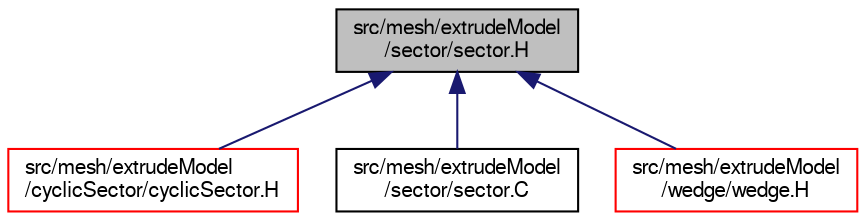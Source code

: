 digraph "src/mesh/extrudeModel/sector/sector.H"
{
  bgcolor="transparent";
  edge [fontname="FreeSans",fontsize="10",labelfontname="FreeSans",labelfontsize="10"];
  node [fontname="FreeSans",fontsize="10",shape=record];
  Node82 [label="src/mesh/extrudeModel\l/sector/sector.H",height=0.2,width=0.4,color="black", fillcolor="grey75", style="filled", fontcolor="black"];
  Node82 -> Node83 [dir="back",color="midnightblue",fontsize="10",style="solid",fontname="FreeSans"];
  Node83 [label="src/mesh/extrudeModel\l/cyclicSector/cyclicSector.H",height=0.2,width=0.4,color="red",URL="$a07100.html"];
  Node82 -> Node85 [dir="back",color="midnightblue",fontsize="10",style="solid",fontname="FreeSans"];
  Node85 [label="src/mesh/extrudeModel\l/sector/sector.C",height=0.2,width=0.4,color="black",URL="$a07142.html"];
  Node82 -> Node86 [dir="back",color="midnightblue",fontsize="10",style="solid",fontname="FreeSans"];
  Node86 [label="src/mesh/extrudeModel\l/wedge/wedge.H",height=0.2,width=0.4,color="red",URL="$a07157.html"];
}
